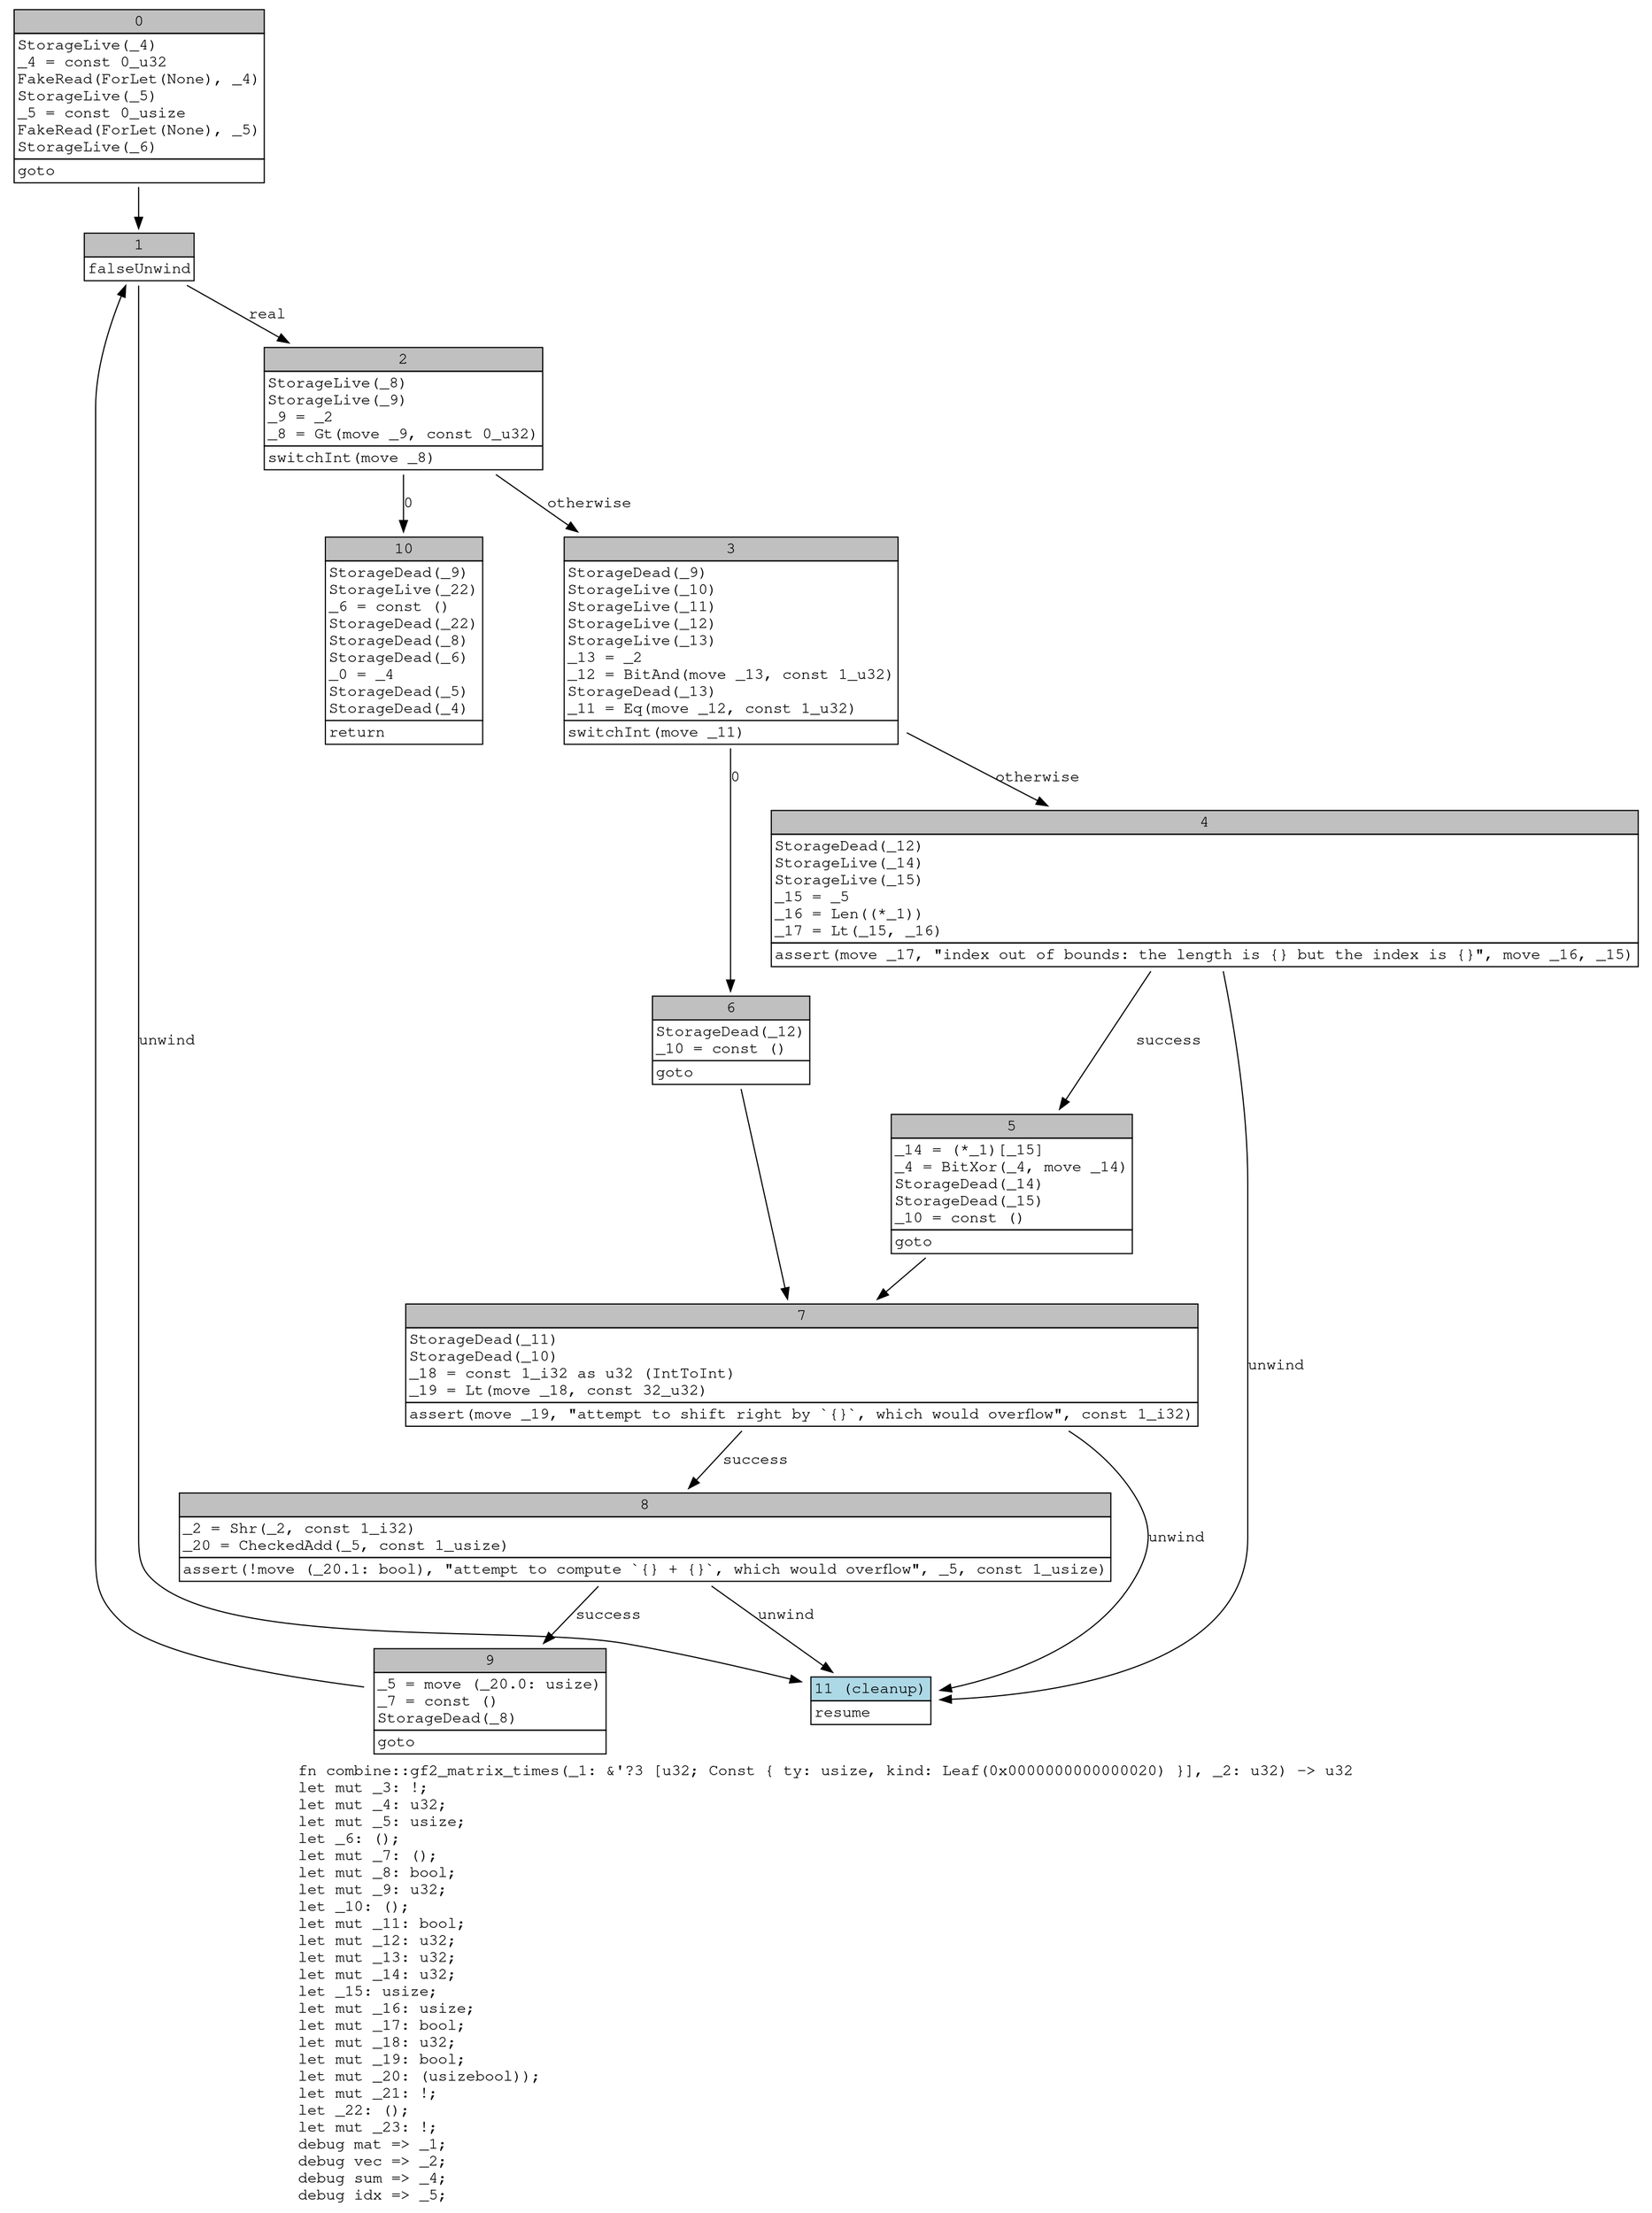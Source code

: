 digraph Mir_0_21 {
    graph [fontname="Courier, monospace"];
    node [fontname="Courier, monospace"];
    edge [fontname="Courier, monospace"];
    label=<fn combine::gf2_matrix_times(_1: &amp;'?3 [u32; Const { ty: usize, kind: Leaf(0x0000000000000020) }], _2: u32) -&gt; u32<br align="left"/>let mut _3: !;<br align="left"/>let mut _4: u32;<br align="left"/>let mut _5: usize;<br align="left"/>let _6: ();<br align="left"/>let mut _7: ();<br align="left"/>let mut _8: bool;<br align="left"/>let mut _9: u32;<br align="left"/>let _10: ();<br align="left"/>let mut _11: bool;<br align="left"/>let mut _12: u32;<br align="left"/>let mut _13: u32;<br align="left"/>let mut _14: u32;<br align="left"/>let _15: usize;<br align="left"/>let mut _16: usize;<br align="left"/>let mut _17: bool;<br align="left"/>let mut _18: u32;<br align="left"/>let mut _19: bool;<br align="left"/>let mut _20: (usizebool));<br align="left"/>let mut _21: !;<br align="left"/>let _22: ();<br align="left"/>let mut _23: !;<br align="left"/>debug mat =&gt; _1;<br align="left"/>debug vec =&gt; _2;<br align="left"/>debug sum =&gt; _4;<br align="left"/>debug idx =&gt; _5;<br align="left"/>>;
    bb0__0_21 [shape="none", label=<<table border="0" cellborder="1" cellspacing="0"><tr><td bgcolor="gray" align="center" colspan="1">0</td></tr><tr><td align="left" balign="left">StorageLive(_4)<br/>_4 = const 0_u32<br/>FakeRead(ForLet(None), _4)<br/>StorageLive(_5)<br/>_5 = const 0_usize<br/>FakeRead(ForLet(None), _5)<br/>StorageLive(_6)<br/></td></tr><tr><td align="left">goto</td></tr></table>>];
    bb1__0_21 [shape="none", label=<<table border="0" cellborder="1" cellspacing="0"><tr><td bgcolor="gray" align="center" colspan="1">1</td></tr><tr><td align="left">falseUnwind</td></tr></table>>];
    bb2__0_21 [shape="none", label=<<table border="0" cellborder="1" cellspacing="0"><tr><td bgcolor="gray" align="center" colspan="1">2</td></tr><tr><td align="left" balign="left">StorageLive(_8)<br/>StorageLive(_9)<br/>_9 = _2<br/>_8 = Gt(move _9, const 0_u32)<br/></td></tr><tr><td align="left">switchInt(move _8)</td></tr></table>>];
    bb3__0_21 [shape="none", label=<<table border="0" cellborder="1" cellspacing="0"><tr><td bgcolor="gray" align="center" colspan="1">3</td></tr><tr><td align="left" balign="left">StorageDead(_9)<br/>StorageLive(_10)<br/>StorageLive(_11)<br/>StorageLive(_12)<br/>StorageLive(_13)<br/>_13 = _2<br/>_12 = BitAnd(move _13, const 1_u32)<br/>StorageDead(_13)<br/>_11 = Eq(move _12, const 1_u32)<br/></td></tr><tr><td align="left">switchInt(move _11)</td></tr></table>>];
    bb4__0_21 [shape="none", label=<<table border="0" cellborder="1" cellspacing="0"><tr><td bgcolor="gray" align="center" colspan="1">4</td></tr><tr><td align="left" balign="left">StorageDead(_12)<br/>StorageLive(_14)<br/>StorageLive(_15)<br/>_15 = _5<br/>_16 = Len((*_1))<br/>_17 = Lt(_15, _16)<br/></td></tr><tr><td align="left">assert(move _17, &quot;index out of bounds: the length is {} but the index is {}&quot;, move _16, _15)</td></tr></table>>];
    bb5__0_21 [shape="none", label=<<table border="0" cellborder="1" cellspacing="0"><tr><td bgcolor="gray" align="center" colspan="1">5</td></tr><tr><td align="left" balign="left">_14 = (*_1)[_15]<br/>_4 = BitXor(_4, move _14)<br/>StorageDead(_14)<br/>StorageDead(_15)<br/>_10 = const ()<br/></td></tr><tr><td align="left">goto</td></tr></table>>];
    bb6__0_21 [shape="none", label=<<table border="0" cellborder="1" cellspacing="0"><tr><td bgcolor="gray" align="center" colspan="1">6</td></tr><tr><td align="left" balign="left">StorageDead(_12)<br/>_10 = const ()<br/></td></tr><tr><td align="left">goto</td></tr></table>>];
    bb7__0_21 [shape="none", label=<<table border="0" cellborder="1" cellspacing="0"><tr><td bgcolor="gray" align="center" colspan="1">7</td></tr><tr><td align="left" balign="left">StorageDead(_11)<br/>StorageDead(_10)<br/>_18 = const 1_i32 as u32 (IntToInt)<br/>_19 = Lt(move _18, const 32_u32)<br/></td></tr><tr><td align="left">assert(move _19, &quot;attempt to shift right by `{}`, which would overflow&quot;, const 1_i32)</td></tr></table>>];
    bb8__0_21 [shape="none", label=<<table border="0" cellborder="1" cellspacing="0"><tr><td bgcolor="gray" align="center" colspan="1">8</td></tr><tr><td align="left" balign="left">_2 = Shr(_2, const 1_i32)<br/>_20 = CheckedAdd(_5, const 1_usize)<br/></td></tr><tr><td align="left">assert(!move (_20.1: bool), &quot;attempt to compute `{} + {}`, which would overflow&quot;, _5, const 1_usize)</td></tr></table>>];
    bb9__0_21 [shape="none", label=<<table border="0" cellborder="1" cellspacing="0"><tr><td bgcolor="gray" align="center" colspan="1">9</td></tr><tr><td align="left" balign="left">_5 = move (_20.0: usize)<br/>_7 = const ()<br/>StorageDead(_8)<br/></td></tr><tr><td align="left">goto</td></tr></table>>];
    bb10__0_21 [shape="none", label=<<table border="0" cellborder="1" cellspacing="0"><tr><td bgcolor="gray" align="center" colspan="1">10</td></tr><tr><td align="left" balign="left">StorageDead(_9)<br/>StorageLive(_22)<br/>_6 = const ()<br/>StorageDead(_22)<br/>StorageDead(_8)<br/>StorageDead(_6)<br/>_0 = _4<br/>StorageDead(_5)<br/>StorageDead(_4)<br/></td></tr><tr><td align="left">return</td></tr></table>>];
    bb11__0_21 [shape="none", label=<<table border="0" cellborder="1" cellspacing="0"><tr><td bgcolor="lightblue" align="center" colspan="1">11 (cleanup)</td></tr><tr><td align="left">resume</td></tr></table>>];
    bb0__0_21 -> bb1__0_21 [label=""];
    bb1__0_21 -> bb2__0_21 [label="real"];
    bb1__0_21 -> bb11__0_21 [label="unwind"];
    bb2__0_21 -> bb10__0_21 [label="0"];
    bb2__0_21 -> bb3__0_21 [label="otherwise"];
    bb3__0_21 -> bb6__0_21 [label="0"];
    bb3__0_21 -> bb4__0_21 [label="otherwise"];
    bb4__0_21 -> bb5__0_21 [label="success"];
    bb4__0_21 -> bb11__0_21 [label="unwind"];
    bb5__0_21 -> bb7__0_21 [label=""];
    bb6__0_21 -> bb7__0_21 [label=""];
    bb7__0_21 -> bb8__0_21 [label="success"];
    bb7__0_21 -> bb11__0_21 [label="unwind"];
    bb8__0_21 -> bb9__0_21 [label="success"];
    bb8__0_21 -> bb11__0_21 [label="unwind"];
    bb9__0_21 -> bb1__0_21 [label=""];
}
